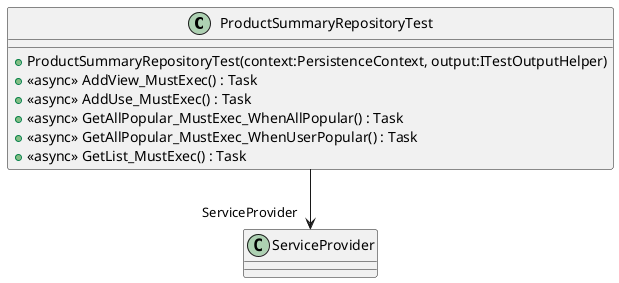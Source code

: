 @startuml
class ProductSummaryRepositoryTest {
    + ProductSummaryRepositoryTest(context:PersistenceContext, output:ITestOutputHelper)
    + <<async>> AddView_MustExec() : Task
    + <<async>> AddUse_MustExec() : Task
    + <<async>> GetAllPopular_MustExec_WhenAllPopular() : Task
    + <<async>> GetAllPopular_MustExec_WhenUserPopular() : Task
    + <<async>> GetList_MustExec() : Task
}
ProductSummaryRepositoryTest --> "ServiceProvider" ServiceProvider
@enduml
